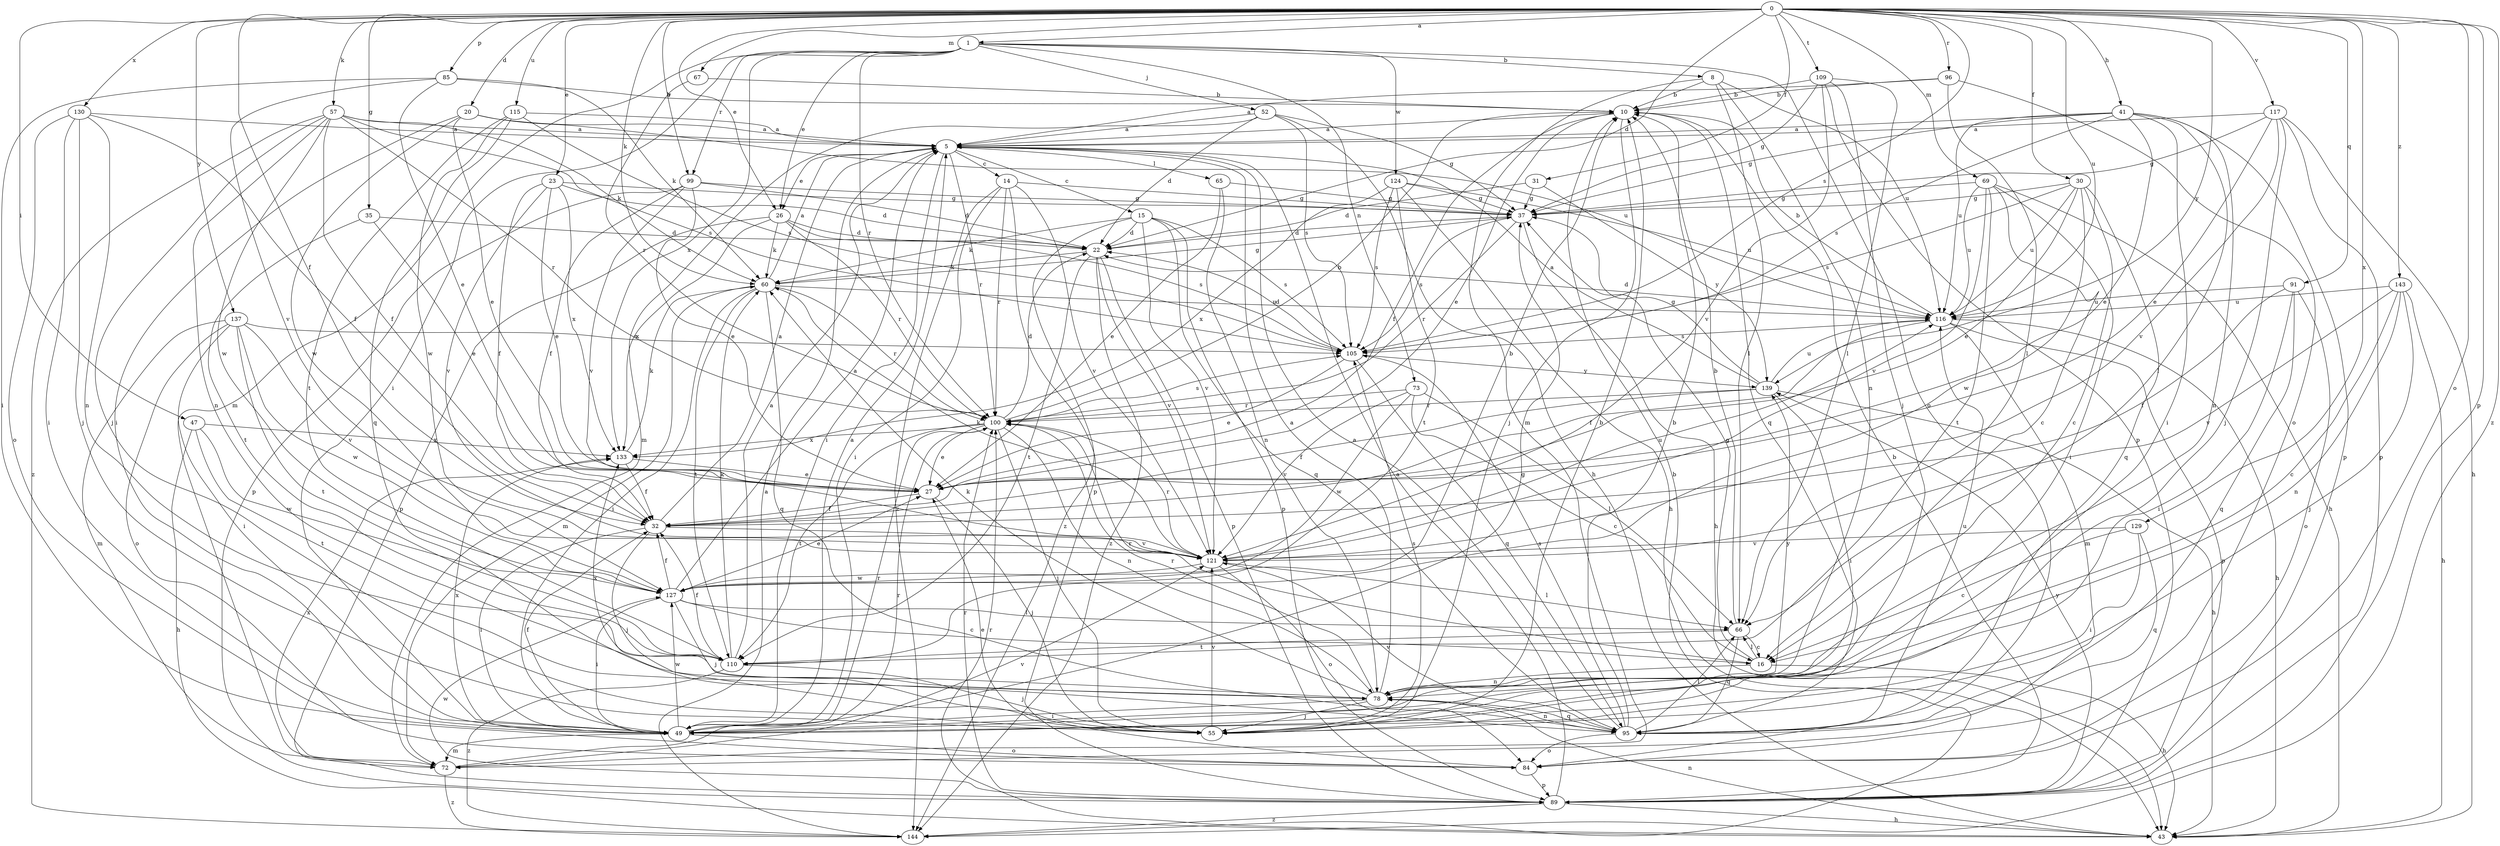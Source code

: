 strict digraph  {
0;
1;
5;
8;
10;
14;
15;
16;
20;
22;
23;
26;
27;
30;
31;
32;
35;
37;
41;
43;
47;
49;
52;
55;
57;
60;
65;
66;
67;
69;
72;
73;
78;
84;
85;
89;
91;
95;
96;
99;
100;
105;
109;
110;
115;
116;
117;
121;
124;
127;
129;
130;
133;
137;
139;
143;
144;
0 -> 1  [label=a];
0 -> 20  [label=d];
0 -> 22  [label=d];
0 -> 23  [label=e];
0 -> 26  [label=e];
0 -> 30  [label=f];
0 -> 31  [label=f];
0 -> 32  [label=f];
0 -> 35  [label=g];
0 -> 41  [label=h];
0 -> 47  [label=i];
0 -> 57  [label=k];
0 -> 60  [label=k];
0 -> 67  [label=m];
0 -> 69  [label=m];
0 -> 84  [label=o];
0 -> 85  [label=p];
0 -> 89  [label=p];
0 -> 91  [label=q];
0 -> 96  [label=r];
0 -> 99  [label=r];
0 -> 105  [label=s];
0 -> 109  [label=t];
0 -> 115  [label=u];
0 -> 116  [label=u];
0 -> 117  [label=v];
0 -> 129  [label=x];
0 -> 130  [label=x];
0 -> 137  [label=y];
0 -> 139  [label=y];
0 -> 143  [label=z];
0 -> 144  [label=z];
1 -> 8  [label=b];
1 -> 26  [label=e];
1 -> 49  [label=i];
1 -> 52  [label=j];
1 -> 72  [label=m];
1 -> 73  [label=n];
1 -> 84  [label=o];
1 -> 99  [label=r];
1 -> 100  [label=r];
1 -> 124  [label=w];
1 -> 133  [label=x];
5 -> 14  [label=c];
5 -> 15  [label=c];
5 -> 26  [label=e];
5 -> 49  [label=i];
5 -> 65  [label=l];
5 -> 100  [label=r];
8 -> 10  [label=b];
8 -> 66  [label=l];
8 -> 72  [label=m];
8 -> 78  [label=n];
8 -> 116  [label=u];
10 -> 5  [label=a];
10 -> 27  [label=e];
10 -> 32  [label=f];
10 -> 55  [label=j];
10 -> 95  [label=q];
14 -> 37  [label=g];
14 -> 49  [label=i];
14 -> 89  [label=p];
14 -> 100  [label=r];
14 -> 121  [label=v];
14 -> 144  [label=z];
15 -> 22  [label=d];
15 -> 60  [label=k];
15 -> 89  [label=p];
15 -> 95  [label=q];
15 -> 105  [label=s];
15 -> 121  [label=v];
15 -> 144  [label=z];
16 -> 37  [label=g];
16 -> 43  [label=h];
16 -> 66  [label=l];
16 -> 78  [label=n];
16 -> 100  [label=r];
20 -> 5  [label=a];
20 -> 27  [label=e];
20 -> 49  [label=i];
20 -> 116  [label=u];
20 -> 127  [label=w];
22 -> 60  [label=k];
22 -> 89  [label=p];
22 -> 110  [label=t];
22 -> 121  [label=v];
22 -> 144  [label=z];
23 -> 22  [label=d];
23 -> 27  [label=e];
23 -> 32  [label=f];
23 -> 37  [label=g];
23 -> 121  [label=v];
23 -> 133  [label=x];
26 -> 22  [label=d];
26 -> 60  [label=k];
26 -> 89  [label=p];
26 -> 100  [label=r];
26 -> 105  [label=s];
26 -> 133  [label=x];
27 -> 32  [label=f];
27 -> 55  [label=j];
30 -> 16  [label=c];
30 -> 27  [label=e];
30 -> 37  [label=g];
30 -> 95  [label=q];
30 -> 105  [label=s];
30 -> 116  [label=u];
30 -> 127  [label=w];
31 -> 22  [label=d];
31 -> 37  [label=g];
31 -> 139  [label=y];
32 -> 5  [label=a];
32 -> 49  [label=i];
32 -> 55  [label=j];
32 -> 121  [label=v];
35 -> 22  [label=d];
35 -> 27  [label=e];
35 -> 110  [label=t];
37 -> 22  [label=d];
37 -> 43  [label=h];
37 -> 100  [label=r];
37 -> 105  [label=s];
41 -> 5  [label=a];
41 -> 27  [label=e];
41 -> 37  [label=g];
41 -> 49  [label=i];
41 -> 66  [label=l];
41 -> 78  [label=n];
41 -> 89  [label=p];
41 -> 105  [label=s];
41 -> 116  [label=u];
43 -> 78  [label=n];
43 -> 100  [label=r];
47 -> 43  [label=h];
47 -> 110  [label=t];
47 -> 127  [label=w];
47 -> 133  [label=x];
49 -> 5  [label=a];
49 -> 32  [label=f];
49 -> 37  [label=g];
49 -> 72  [label=m];
49 -> 84  [label=o];
49 -> 100  [label=r];
49 -> 127  [label=w];
49 -> 133  [label=x];
52 -> 5  [label=a];
52 -> 22  [label=d];
52 -> 37  [label=g];
52 -> 43  [label=h];
52 -> 72  [label=m];
52 -> 105  [label=s];
55 -> 10  [label=b];
55 -> 105  [label=s];
55 -> 121  [label=v];
57 -> 5  [label=a];
57 -> 32  [label=f];
57 -> 55  [label=j];
57 -> 60  [label=k];
57 -> 78  [label=n];
57 -> 100  [label=r];
57 -> 105  [label=s];
57 -> 127  [label=w];
57 -> 144  [label=z];
60 -> 5  [label=a];
60 -> 37  [label=g];
60 -> 49  [label=i];
60 -> 72  [label=m];
60 -> 95  [label=q];
60 -> 100  [label=r];
60 -> 110  [label=t];
60 -> 116  [label=u];
65 -> 27  [label=e];
65 -> 37  [label=g];
65 -> 78  [label=n];
66 -> 10  [label=b];
66 -> 16  [label=c];
66 -> 95  [label=q];
66 -> 110  [label=t];
67 -> 10  [label=b];
67 -> 100  [label=r];
69 -> 16  [label=c];
69 -> 37  [label=g];
69 -> 43  [label=h];
69 -> 49  [label=i];
69 -> 110  [label=t];
69 -> 116  [label=u];
69 -> 121  [label=v];
72 -> 100  [label=r];
72 -> 121  [label=v];
72 -> 133  [label=x];
72 -> 144  [label=z];
73 -> 16  [label=c];
73 -> 66  [label=l];
73 -> 100  [label=r];
73 -> 121  [label=v];
73 -> 127  [label=w];
78 -> 5  [label=a];
78 -> 49  [label=i];
78 -> 55  [label=j];
78 -> 60  [label=k];
78 -> 95  [label=q];
78 -> 100  [label=r];
78 -> 133  [label=x];
78 -> 139  [label=y];
84 -> 27  [label=e];
84 -> 89  [label=p];
85 -> 10  [label=b];
85 -> 27  [label=e];
85 -> 49  [label=i];
85 -> 60  [label=k];
85 -> 121  [label=v];
89 -> 5  [label=a];
89 -> 10  [label=b];
89 -> 43  [label=h];
89 -> 100  [label=r];
89 -> 127  [label=w];
89 -> 139  [label=y];
89 -> 144  [label=z];
91 -> 32  [label=f];
91 -> 49  [label=i];
91 -> 84  [label=o];
91 -> 95  [label=q];
91 -> 116  [label=u];
95 -> 5  [label=a];
95 -> 10  [label=b];
95 -> 66  [label=l];
95 -> 78  [label=n];
95 -> 84  [label=o];
95 -> 105  [label=s];
95 -> 116  [label=u];
95 -> 121  [label=v];
96 -> 5  [label=a];
96 -> 10  [label=b];
96 -> 66  [label=l];
96 -> 84  [label=o];
99 -> 22  [label=d];
99 -> 27  [label=e];
99 -> 32  [label=f];
99 -> 37  [label=g];
99 -> 89  [label=p];
99 -> 121  [label=v];
100 -> 10  [label=b];
100 -> 22  [label=d];
100 -> 27  [label=e];
100 -> 55  [label=j];
100 -> 78  [label=n];
100 -> 105  [label=s];
100 -> 110  [label=t];
100 -> 133  [label=x];
105 -> 22  [label=d];
105 -> 27  [label=e];
105 -> 95  [label=q];
105 -> 139  [label=y];
109 -> 10  [label=b];
109 -> 37  [label=g];
109 -> 55  [label=j];
109 -> 66  [label=l];
109 -> 89  [label=p];
109 -> 121  [label=v];
110 -> 5  [label=a];
110 -> 32  [label=f];
110 -> 55  [label=j];
110 -> 60  [label=k];
110 -> 144  [label=z];
115 -> 5  [label=a];
115 -> 95  [label=q];
115 -> 105  [label=s];
115 -> 110  [label=t];
115 -> 127  [label=w];
116 -> 10  [label=b];
116 -> 22  [label=d];
116 -> 32  [label=f];
116 -> 43  [label=h];
116 -> 72  [label=m];
116 -> 89  [label=p];
116 -> 105  [label=s];
117 -> 5  [label=a];
117 -> 27  [label=e];
117 -> 37  [label=g];
117 -> 43  [label=h];
117 -> 55  [label=j];
117 -> 89  [label=p];
117 -> 121  [label=v];
121 -> 60  [label=k];
121 -> 66  [label=l];
121 -> 84  [label=o];
121 -> 100  [label=r];
121 -> 116  [label=u];
121 -> 127  [label=w];
124 -> 37  [label=g];
124 -> 43  [label=h];
124 -> 105  [label=s];
124 -> 110  [label=t];
124 -> 116  [label=u];
124 -> 133  [label=x];
127 -> 5  [label=a];
127 -> 10  [label=b];
127 -> 16  [label=c];
127 -> 27  [label=e];
127 -> 32  [label=f];
127 -> 49  [label=i];
127 -> 55  [label=j];
127 -> 66  [label=l];
129 -> 16  [label=c];
129 -> 49  [label=i];
129 -> 95  [label=q];
129 -> 121  [label=v];
130 -> 5  [label=a];
130 -> 32  [label=f];
130 -> 49  [label=i];
130 -> 55  [label=j];
130 -> 78  [label=n];
130 -> 84  [label=o];
133 -> 27  [label=e];
133 -> 32  [label=f];
133 -> 60  [label=k];
137 -> 49  [label=i];
137 -> 72  [label=m];
137 -> 84  [label=o];
137 -> 105  [label=s];
137 -> 110  [label=t];
137 -> 121  [label=v];
137 -> 127  [label=w];
139 -> 5  [label=a];
139 -> 32  [label=f];
139 -> 37  [label=g];
139 -> 43  [label=h];
139 -> 49  [label=i];
139 -> 100  [label=r];
139 -> 116  [label=u];
143 -> 16  [label=c];
143 -> 43  [label=h];
143 -> 55  [label=j];
143 -> 78  [label=n];
143 -> 116  [label=u];
143 -> 121  [label=v];
144 -> 5  [label=a];
144 -> 10  [label=b];
}
